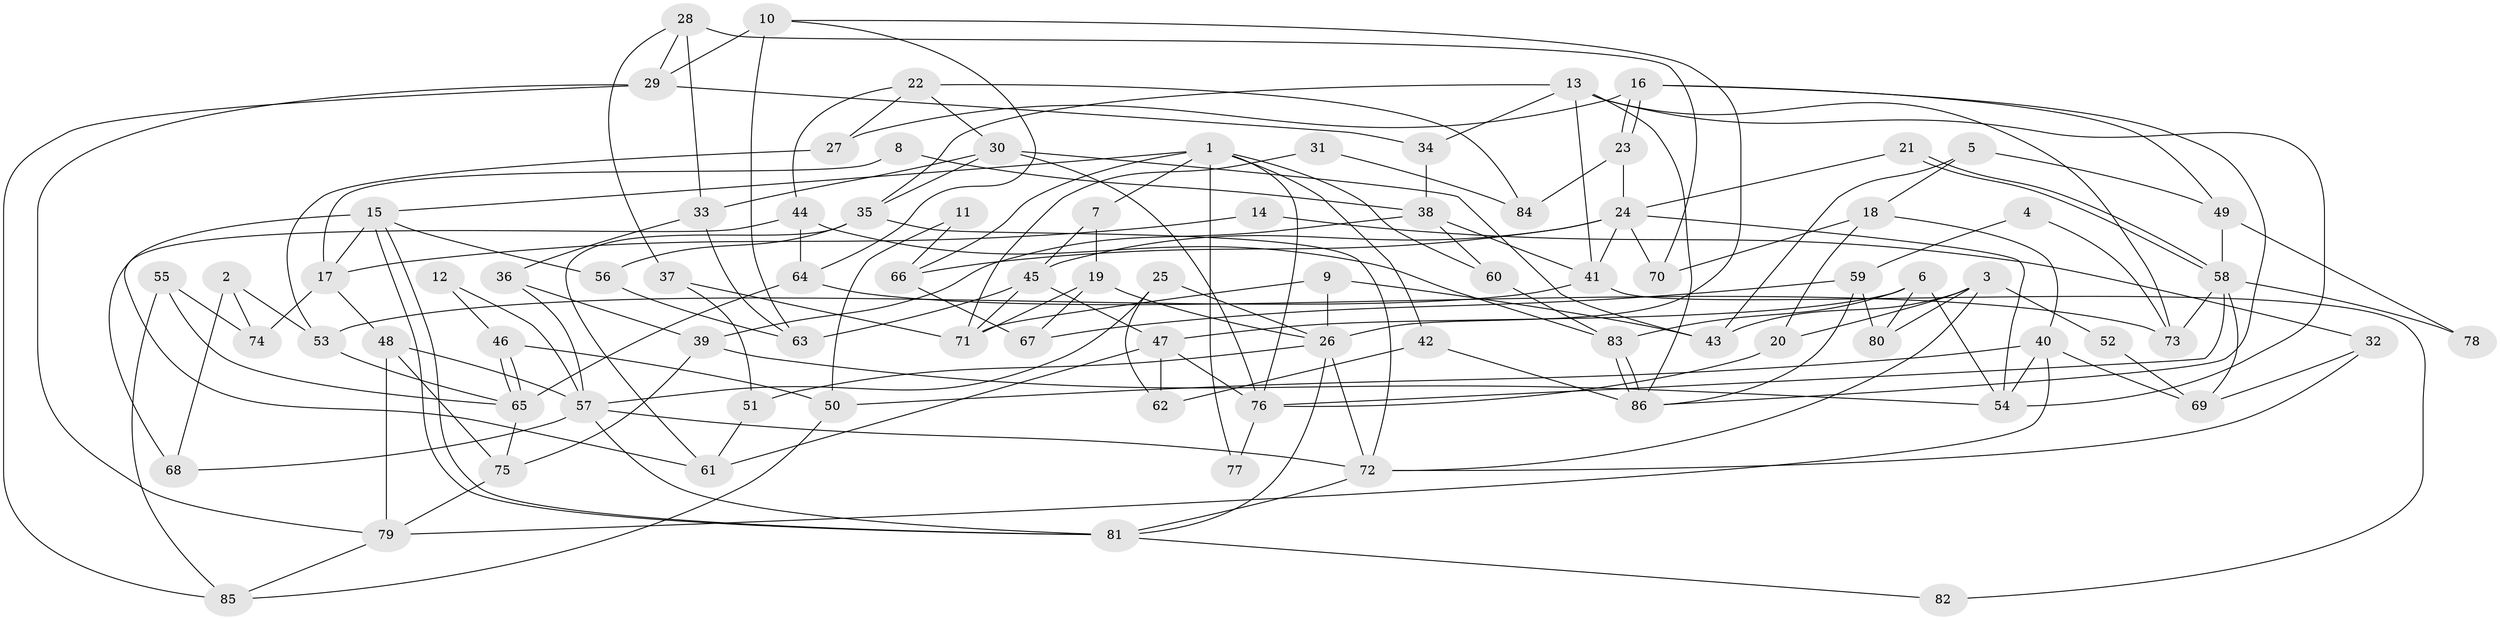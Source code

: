// Generated by graph-tools (version 1.1) at 2025/36/03/09/25 02:36:25]
// undirected, 86 vertices, 172 edges
graph export_dot {
graph [start="1"]
  node [color=gray90,style=filled];
  1;
  2;
  3;
  4;
  5;
  6;
  7;
  8;
  9;
  10;
  11;
  12;
  13;
  14;
  15;
  16;
  17;
  18;
  19;
  20;
  21;
  22;
  23;
  24;
  25;
  26;
  27;
  28;
  29;
  30;
  31;
  32;
  33;
  34;
  35;
  36;
  37;
  38;
  39;
  40;
  41;
  42;
  43;
  44;
  45;
  46;
  47;
  48;
  49;
  50;
  51;
  52;
  53;
  54;
  55;
  56;
  57;
  58;
  59;
  60;
  61;
  62;
  63;
  64;
  65;
  66;
  67;
  68;
  69;
  70;
  71;
  72;
  73;
  74;
  75;
  76;
  77;
  78;
  79;
  80;
  81;
  82;
  83;
  84;
  85;
  86;
  1 -- 42;
  1 -- 60;
  1 -- 7;
  1 -- 15;
  1 -- 66;
  1 -- 76;
  1 -- 77;
  2 -- 53;
  2 -- 74;
  2 -- 68;
  3 -- 43;
  3 -- 72;
  3 -- 20;
  3 -- 52;
  3 -- 80;
  4 -- 73;
  4 -- 59;
  5 -- 49;
  5 -- 18;
  5 -- 43;
  6 -- 47;
  6 -- 80;
  6 -- 54;
  6 -- 83;
  7 -- 45;
  7 -- 19;
  8 -- 38;
  8 -- 17;
  9 -- 43;
  9 -- 26;
  9 -- 71;
  10 -- 29;
  10 -- 26;
  10 -- 63;
  10 -- 64;
  11 -- 50;
  11 -- 66;
  12 -- 46;
  12 -- 57;
  13 -- 73;
  13 -- 41;
  13 -- 34;
  13 -- 35;
  13 -- 54;
  13 -- 86;
  14 -- 32;
  14 -- 17;
  15 -- 81;
  15 -- 81;
  15 -- 17;
  15 -- 56;
  15 -- 61;
  16 -- 86;
  16 -- 23;
  16 -- 23;
  16 -- 27;
  16 -- 49;
  17 -- 48;
  17 -- 74;
  18 -- 20;
  18 -- 70;
  18 -- 40;
  19 -- 71;
  19 -- 26;
  19 -- 67;
  20 -- 76;
  21 -- 58;
  21 -- 58;
  21 -- 24;
  22 -- 30;
  22 -- 44;
  22 -- 27;
  22 -- 84;
  23 -- 24;
  23 -- 84;
  24 -- 45;
  24 -- 54;
  24 -- 41;
  24 -- 66;
  24 -- 70;
  25 -- 26;
  25 -- 57;
  25 -- 62;
  26 -- 72;
  26 -- 51;
  26 -- 81;
  27 -- 53;
  28 -- 29;
  28 -- 33;
  28 -- 37;
  28 -- 70;
  29 -- 34;
  29 -- 79;
  29 -- 85;
  30 -- 33;
  30 -- 76;
  30 -- 35;
  30 -- 43;
  31 -- 84;
  31 -- 71;
  32 -- 72;
  32 -- 69;
  33 -- 63;
  33 -- 36;
  34 -- 38;
  35 -- 56;
  35 -- 61;
  35 -- 72;
  36 -- 57;
  36 -- 39;
  37 -- 51;
  37 -- 71;
  38 -- 41;
  38 -- 39;
  38 -- 60;
  39 -- 54;
  39 -- 75;
  40 -- 54;
  40 -- 50;
  40 -- 69;
  40 -- 79;
  41 -- 53;
  41 -- 82;
  42 -- 62;
  42 -- 86;
  44 -- 68;
  44 -- 83;
  44 -- 64;
  45 -- 71;
  45 -- 63;
  45 -- 47;
  46 -- 50;
  46 -- 65;
  46 -- 65;
  47 -- 61;
  47 -- 62;
  47 -- 76;
  48 -- 57;
  48 -- 75;
  48 -- 79;
  49 -- 58;
  49 -- 78;
  50 -- 85;
  51 -- 61;
  52 -- 69;
  53 -- 65;
  55 -- 85;
  55 -- 65;
  55 -- 74;
  56 -- 63;
  57 -- 81;
  57 -- 72;
  57 -- 68;
  58 -- 76;
  58 -- 69;
  58 -- 73;
  58 -- 78;
  59 -- 67;
  59 -- 86;
  59 -- 80;
  60 -- 83;
  64 -- 65;
  64 -- 73;
  65 -- 75;
  66 -- 67;
  72 -- 81;
  75 -- 79;
  76 -- 77;
  79 -- 85;
  81 -- 82;
  83 -- 86;
  83 -- 86;
}

